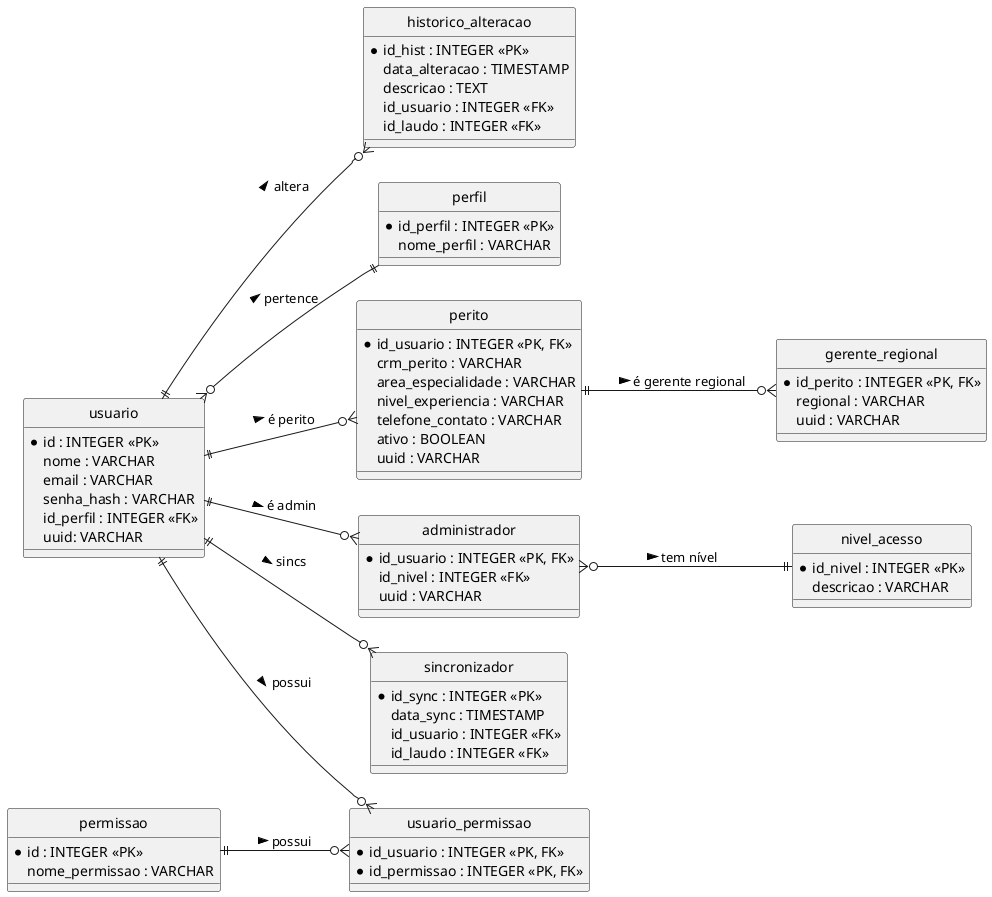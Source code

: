 @startuml ERD_Usuarios_Permissoes
hide circle
left to right direction

entity "usuario" as USUARIO {
  * id : INTEGER <<PK>>
    nome : VARCHAR
    email : VARCHAR
    senha_hash : VARCHAR
    id_perfil : INTEGER <<FK>>
    uuid: VARCHAR
}

entity "perfil" as PERFIL {
  * id_perfil : INTEGER <<PK>>
    nome_perfil : VARCHAR
}

entity "usuario_permissao" as USUARIO_PERMISSAO {
  * id_usuario : INTEGER <<PK, FK>>
  * id_permissao : INTEGER <<PK, FK>>
}

entity "permissao" as PERMISSAO {
  * id : INTEGER <<PK>>
    nome_permissao : VARCHAR
}

entity "perito" as PERITO {
  * id_usuario : INTEGER <<PK, FK>>
    crm_perito : VARCHAR
    area_especialidade : VARCHAR
    nivel_experiencia : VARCHAR
    telefone_contato : VARCHAR
    ativo : BOOLEAN
    uuid : VARCHAR
}

entity "gerente_regional" as GERENTE_REGIONAL {
  * id_perito : INTEGER <<PK, FK>>
    regional : VARCHAR
    uuid : VARCHAR
}

entity "administrador" as ADMINISTRADOR {
  * id_usuario : INTEGER <<PK, FK>>
    id_nivel : INTEGER <<FK>>
    uuid : VARCHAR
}

entity "nivel_acesso" as NIVEL_ACESSO {
  * id_nivel : INTEGER <<PK>>
    descricao : VARCHAR
}

entity "sincronizador" as SINCRONIZADOR {
  * id_sync : INTEGER <<PK>>
    data_sync : TIMESTAMP
    id_usuario : INTEGER <<FK>>
    id_laudo : INTEGER <<FK>>
}

entity "historico_alteracao" as HISTORICO_ALTERACAO {
  * id_hist : INTEGER <<PK>>
    data_alteracao : TIMESTAMP
    descricao : TEXT
    id_usuario : INTEGER <<FK>>
    id_laudo : INTEGER <<FK>>
}

USUARIO }o--|| PERFIL : pertence >
USUARIO ||--o{ USUARIO_PERMISSAO : possui >
PERMISSAO ||--o{ USUARIO_PERMISSAO : possui >
USUARIO ||--o{ PERITO : é perito >
USUARIO ||--o{ ADMINISTRADOR : é admin >
PERITO ||--o{ GERENTE_REGIONAL : é gerente regional >
ADMINISTRADOR }o--|| NIVEL_ACESSO : tem nível >
USUARIO ||--o{ HISTORICO_ALTERACAO : altera >
USUARIO ||--o{ SINCRONIZADOR : sincs >

@enduml
